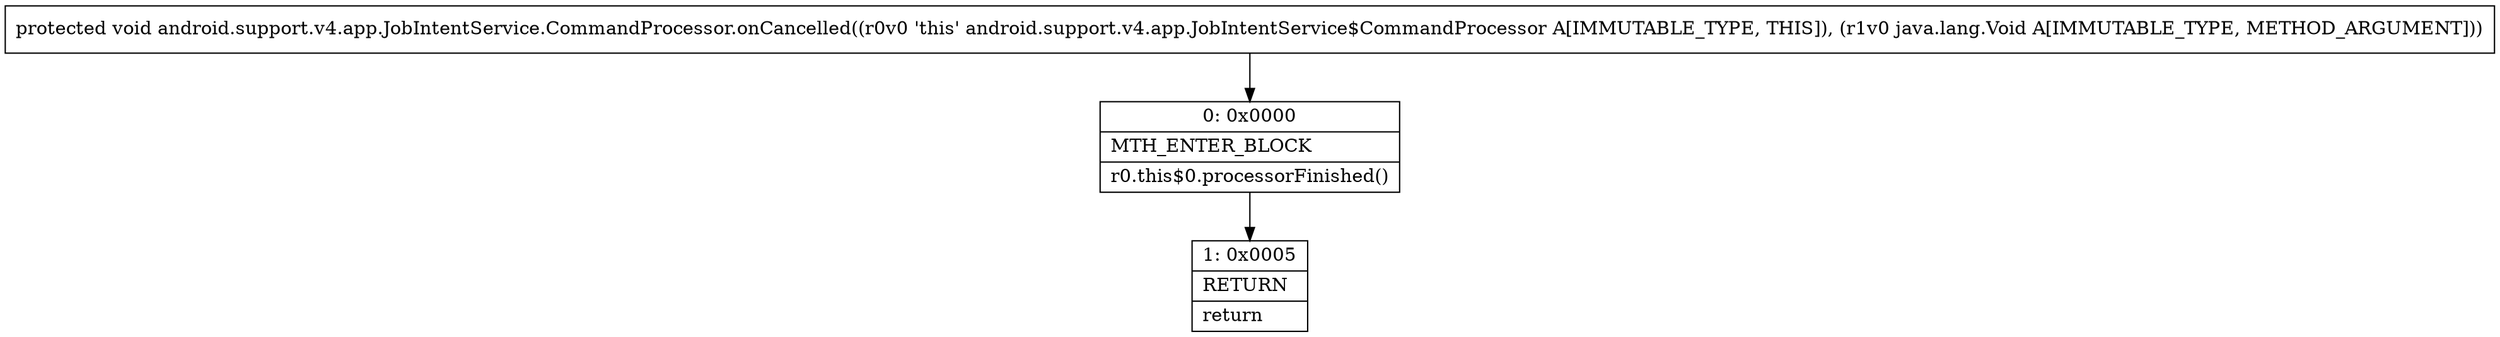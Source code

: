digraph "CFG forandroid.support.v4.app.JobIntentService.CommandProcessor.onCancelled(Ljava\/lang\/Void;)V" {
Node_0 [shape=record,label="{0\:\ 0x0000|MTH_ENTER_BLOCK\l|r0.this$0.processorFinished()\l}"];
Node_1 [shape=record,label="{1\:\ 0x0005|RETURN\l|return\l}"];
MethodNode[shape=record,label="{protected void android.support.v4.app.JobIntentService.CommandProcessor.onCancelled((r0v0 'this' android.support.v4.app.JobIntentService$CommandProcessor A[IMMUTABLE_TYPE, THIS]), (r1v0 java.lang.Void A[IMMUTABLE_TYPE, METHOD_ARGUMENT])) }"];
MethodNode -> Node_0;
Node_0 -> Node_1;
}

